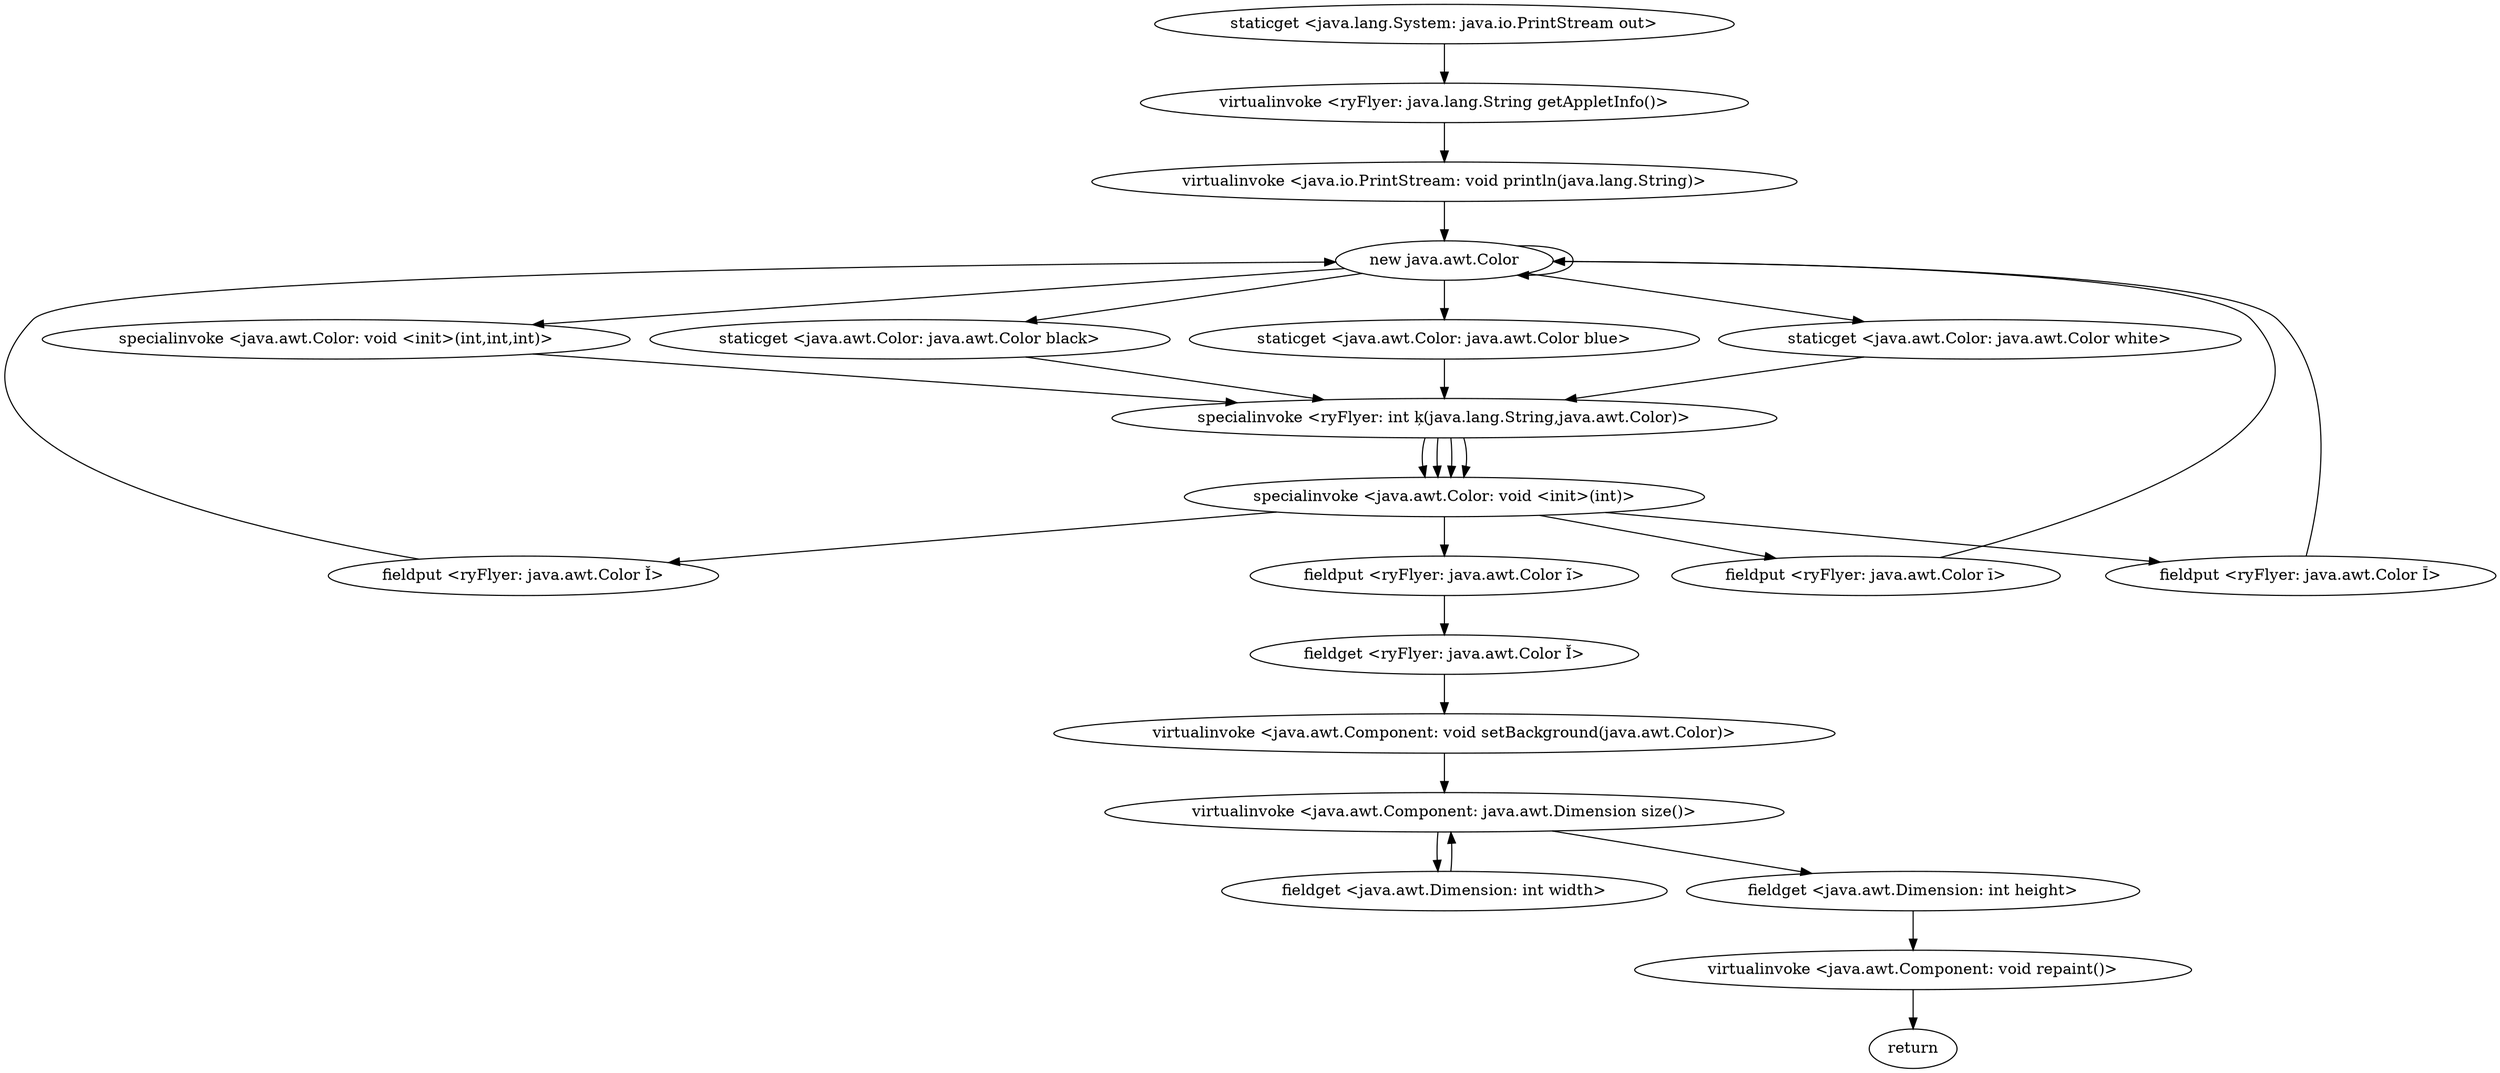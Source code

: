 digraph "" {
"staticget <java.lang.System: java.io.PrintStream out>";
 "staticget <java.lang.System: java.io.PrintStream out>"->"virtualinvoke <ryFlyer: java.lang.String getAppletInfo()>";
 "virtualinvoke <ryFlyer: java.lang.String getAppletInfo()>"->"virtualinvoke <java.io.PrintStream: void println(java.lang.String)>";
 "virtualinvoke <java.io.PrintStream: void println(java.lang.String)>"->"new java.awt.Color";
 "new java.awt.Color"->"staticget <java.awt.Color: java.awt.Color white>";
 "staticget <java.awt.Color: java.awt.Color white>"->"specialinvoke <ryFlyer: int ķ(java.lang.String,java.awt.Color)>";
 "specialinvoke <ryFlyer: int ķ(java.lang.String,java.awt.Color)>"->"specialinvoke <java.awt.Color: void <init>(int)>";
 "specialinvoke <java.awt.Color: void <init>(int)>"->"fieldput <ryFlyer: java.awt.Color Ĭ>";
 "fieldput <ryFlyer: java.awt.Color Ĭ>"->"new java.awt.Color";
 "new java.awt.Color"->"new java.awt.Color";
 "new java.awt.Color"->"specialinvoke <java.awt.Color: void <init>(int,int,int)>";
 "specialinvoke <java.awt.Color: void <init>(int,int,int)>"->"specialinvoke <ryFlyer: int ķ(java.lang.String,java.awt.Color)>";
 "specialinvoke <ryFlyer: int ķ(java.lang.String,java.awt.Color)>"->"specialinvoke <java.awt.Color: void <init>(int)>";
 "specialinvoke <java.awt.Color: void <init>(int)>"->"fieldput <ryFlyer: java.awt.Color ī>";
 "fieldput <ryFlyer: java.awt.Color ī>"->"new java.awt.Color";
 "new java.awt.Color"->"staticget <java.awt.Color: java.awt.Color black>";
 "staticget <java.awt.Color: java.awt.Color black>"->"specialinvoke <ryFlyer: int ķ(java.lang.String,java.awt.Color)>";
 "specialinvoke <ryFlyer: int ķ(java.lang.String,java.awt.Color)>"->"specialinvoke <java.awt.Color: void <init>(int)>";
 "specialinvoke <java.awt.Color: void <init>(int)>"->"fieldput <ryFlyer: java.awt.Color Ī>";
 "fieldput <ryFlyer: java.awt.Color Ī>"->"new java.awt.Color";
 "new java.awt.Color"->"staticget <java.awt.Color: java.awt.Color blue>";
 "staticget <java.awt.Color: java.awt.Color blue>"->"specialinvoke <ryFlyer: int ķ(java.lang.String,java.awt.Color)>";
 "specialinvoke <ryFlyer: int ķ(java.lang.String,java.awt.Color)>"->"specialinvoke <java.awt.Color: void <init>(int)>";
 "specialinvoke <java.awt.Color: void <init>(int)>"->"fieldput <ryFlyer: java.awt.Color ĩ>";
 "fieldput <ryFlyer: java.awt.Color ĩ>"->"fieldget <ryFlyer: java.awt.Color Ĭ>";
 "fieldget <ryFlyer: java.awt.Color Ĭ>"->"virtualinvoke <java.awt.Component: void setBackground(java.awt.Color)>";
 "virtualinvoke <java.awt.Component: void setBackground(java.awt.Color)>"->"virtualinvoke <java.awt.Component: java.awt.Dimension size()>";
 "virtualinvoke <java.awt.Component: java.awt.Dimension size()>"->"fieldget <java.awt.Dimension: int width>";
 "fieldget <java.awt.Dimension: int width>"->"virtualinvoke <java.awt.Component: java.awt.Dimension size()>";
 "virtualinvoke <java.awt.Component: java.awt.Dimension size()>"->"fieldget <java.awt.Dimension: int height>";
 "fieldget <java.awt.Dimension: int height>"->"virtualinvoke <java.awt.Component: void repaint()>";
 "virtualinvoke <java.awt.Component: void repaint()>"->"return";
"return";
}

